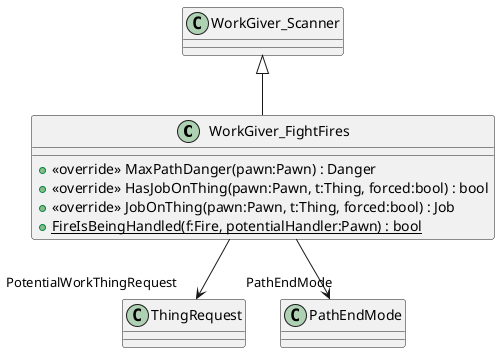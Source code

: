 @startuml
class WorkGiver_FightFires {
    + <<override>> MaxPathDanger(pawn:Pawn) : Danger
    + <<override>> HasJobOnThing(pawn:Pawn, t:Thing, forced:bool) : bool
    + <<override>> JobOnThing(pawn:Pawn, t:Thing, forced:bool) : Job
    + {static} FireIsBeingHandled(f:Fire, potentialHandler:Pawn) : bool
}
WorkGiver_Scanner <|-- WorkGiver_FightFires
WorkGiver_FightFires --> "PotentialWorkThingRequest" ThingRequest
WorkGiver_FightFires --> "PathEndMode" PathEndMode
@enduml

